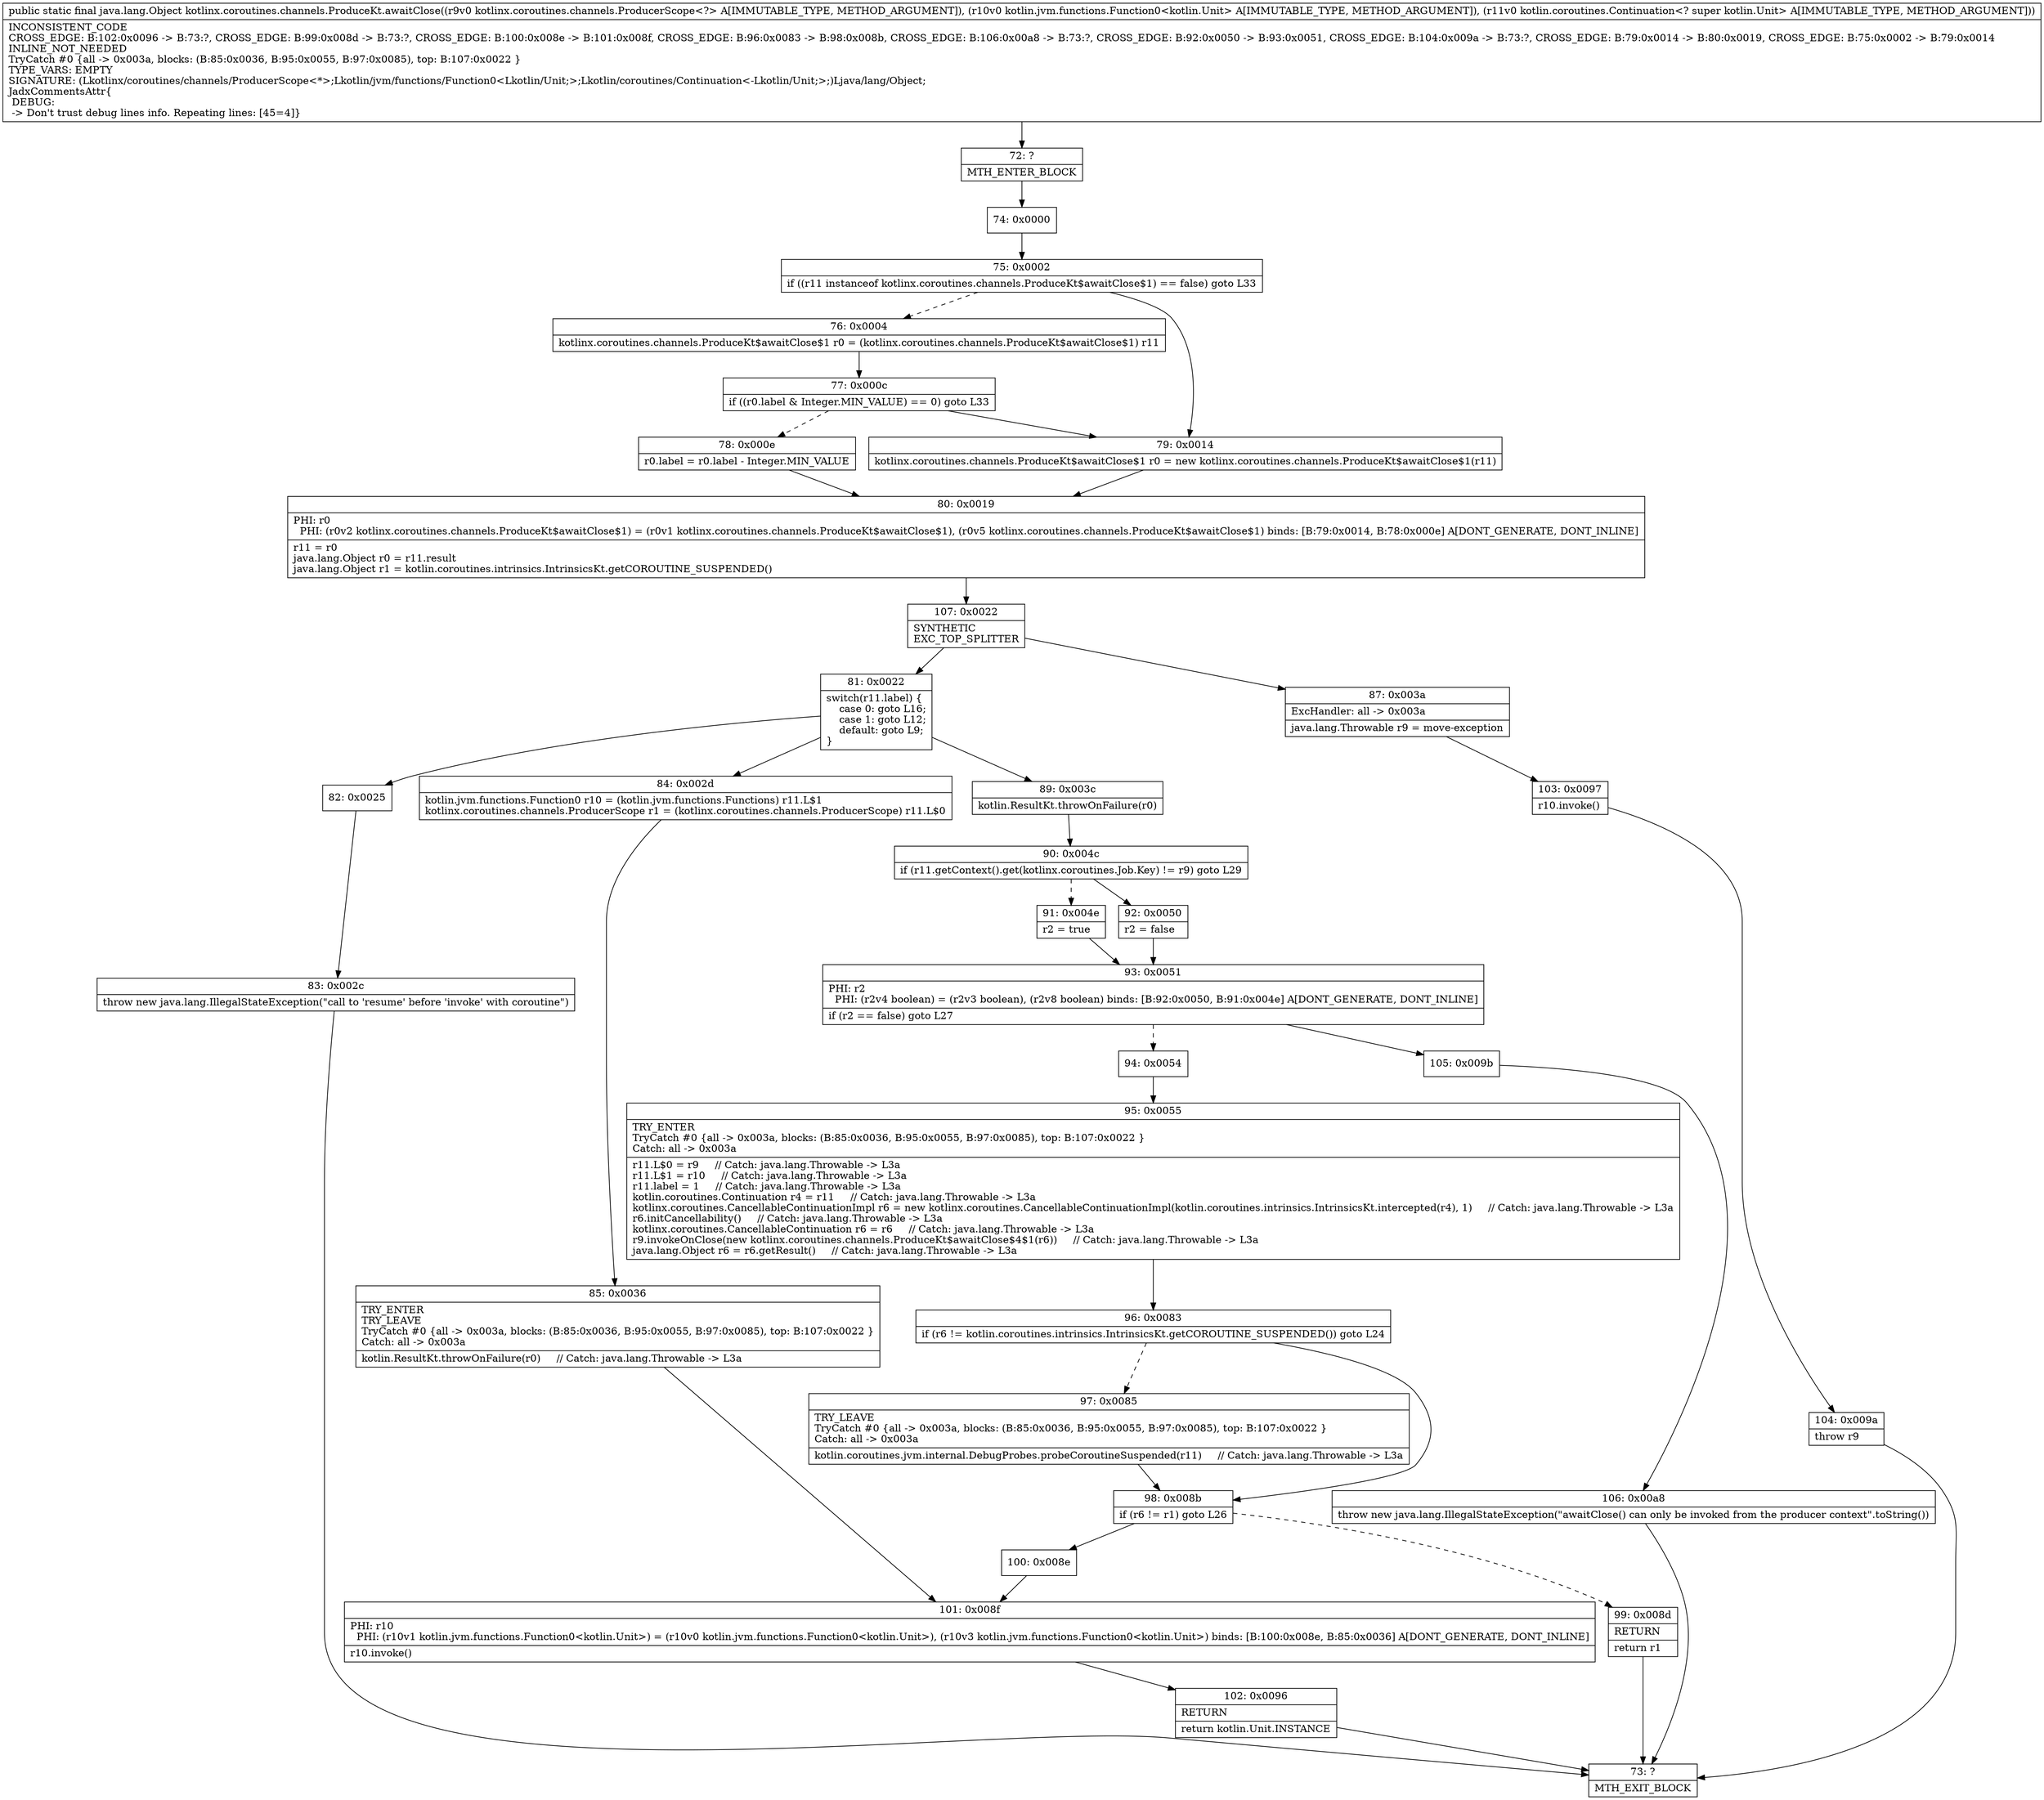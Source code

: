 digraph "CFG forkotlinx.coroutines.channels.ProduceKt.awaitClose(Lkotlinx\/coroutines\/channels\/ProducerScope;Lkotlin\/jvm\/functions\/Function0;Lkotlin\/coroutines\/Continuation;)Ljava\/lang\/Object;" {
Node_72 [shape=record,label="{72\:\ ?|MTH_ENTER_BLOCK\l}"];
Node_74 [shape=record,label="{74\:\ 0x0000}"];
Node_75 [shape=record,label="{75\:\ 0x0002|if ((r11 instanceof kotlinx.coroutines.channels.ProduceKt$awaitClose$1) == false) goto L33\l}"];
Node_76 [shape=record,label="{76\:\ 0x0004|kotlinx.coroutines.channels.ProduceKt$awaitClose$1 r0 = (kotlinx.coroutines.channels.ProduceKt$awaitClose$1) r11\l}"];
Node_77 [shape=record,label="{77\:\ 0x000c|if ((r0.label & Integer.MIN_VALUE) == 0) goto L33\l}"];
Node_78 [shape=record,label="{78\:\ 0x000e|r0.label = r0.label \- Integer.MIN_VALUE\l}"];
Node_80 [shape=record,label="{80\:\ 0x0019|PHI: r0 \l  PHI: (r0v2 kotlinx.coroutines.channels.ProduceKt$awaitClose$1) = (r0v1 kotlinx.coroutines.channels.ProduceKt$awaitClose$1), (r0v5 kotlinx.coroutines.channels.ProduceKt$awaitClose$1) binds: [B:79:0x0014, B:78:0x000e] A[DONT_GENERATE, DONT_INLINE]\l|r11 = r0\ljava.lang.Object r0 = r11.result\ljava.lang.Object r1 = kotlin.coroutines.intrinsics.IntrinsicsKt.getCOROUTINE_SUSPENDED()\l}"];
Node_107 [shape=record,label="{107\:\ 0x0022|SYNTHETIC\lEXC_TOP_SPLITTER\l}"];
Node_81 [shape=record,label="{81\:\ 0x0022|switch(r11.label) \{\l    case 0: goto L16;\l    case 1: goto L12;\l    default: goto L9;\l\}\l}"];
Node_82 [shape=record,label="{82\:\ 0x0025}"];
Node_83 [shape=record,label="{83\:\ 0x002c|throw new java.lang.IllegalStateException(\"call to 'resume' before 'invoke' with coroutine\")\l}"];
Node_73 [shape=record,label="{73\:\ ?|MTH_EXIT_BLOCK\l}"];
Node_84 [shape=record,label="{84\:\ 0x002d|kotlin.jvm.functions.Function0 r10 = (kotlin.jvm.functions.Functions) r11.L$1\lkotlinx.coroutines.channels.ProducerScope r1 = (kotlinx.coroutines.channels.ProducerScope) r11.L$0\l}"];
Node_85 [shape=record,label="{85\:\ 0x0036|TRY_ENTER\lTRY_LEAVE\lTryCatch #0 \{all \-\> 0x003a, blocks: (B:85:0x0036, B:95:0x0055, B:97:0x0085), top: B:107:0x0022 \}\lCatch: all \-\> 0x003a\l|kotlin.ResultKt.throwOnFailure(r0)     \/\/ Catch: java.lang.Throwable \-\> L3a\l}"];
Node_101 [shape=record,label="{101\:\ 0x008f|PHI: r10 \l  PHI: (r10v1 kotlin.jvm.functions.Function0\<kotlin.Unit\>) = (r10v0 kotlin.jvm.functions.Function0\<kotlin.Unit\>), (r10v3 kotlin.jvm.functions.Function0\<kotlin.Unit\>) binds: [B:100:0x008e, B:85:0x0036] A[DONT_GENERATE, DONT_INLINE]\l|r10.invoke()\l}"];
Node_102 [shape=record,label="{102\:\ 0x0096|RETURN\l|return kotlin.Unit.INSTANCE\l}"];
Node_89 [shape=record,label="{89\:\ 0x003c|kotlin.ResultKt.throwOnFailure(r0)\l}"];
Node_90 [shape=record,label="{90\:\ 0x004c|if (r11.getContext().get(kotlinx.coroutines.Job.Key) != r9) goto L29\l}"];
Node_91 [shape=record,label="{91\:\ 0x004e|r2 = true\l}"];
Node_93 [shape=record,label="{93\:\ 0x0051|PHI: r2 \l  PHI: (r2v4 boolean) = (r2v3 boolean), (r2v8 boolean) binds: [B:92:0x0050, B:91:0x004e] A[DONT_GENERATE, DONT_INLINE]\l|if (r2 == false) goto L27\l}"];
Node_94 [shape=record,label="{94\:\ 0x0054}"];
Node_95 [shape=record,label="{95\:\ 0x0055|TRY_ENTER\lTryCatch #0 \{all \-\> 0x003a, blocks: (B:85:0x0036, B:95:0x0055, B:97:0x0085), top: B:107:0x0022 \}\lCatch: all \-\> 0x003a\l|r11.L$0 = r9     \/\/ Catch: java.lang.Throwable \-\> L3a\lr11.L$1 = r10     \/\/ Catch: java.lang.Throwable \-\> L3a\lr11.label = 1     \/\/ Catch: java.lang.Throwable \-\> L3a\lkotlin.coroutines.Continuation r4 = r11     \/\/ Catch: java.lang.Throwable \-\> L3a\lkotlinx.coroutines.CancellableContinuationImpl r6 = new kotlinx.coroutines.CancellableContinuationImpl(kotlin.coroutines.intrinsics.IntrinsicsKt.intercepted(r4), 1)     \/\/ Catch: java.lang.Throwable \-\> L3a\lr6.initCancellability()     \/\/ Catch: java.lang.Throwable \-\> L3a\lkotlinx.coroutines.CancellableContinuation r6 = r6     \/\/ Catch: java.lang.Throwable \-\> L3a\lr9.invokeOnClose(new kotlinx.coroutines.channels.ProduceKt$awaitClose$4$1(r6))     \/\/ Catch: java.lang.Throwable \-\> L3a\ljava.lang.Object r6 = r6.getResult()     \/\/ Catch: java.lang.Throwable \-\> L3a\l}"];
Node_96 [shape=record,label="{96\:\ 0x0083|if (r6 != kotlin.coroutines.intrinsics.IntrinsicsKt.getCOROUTINE_SUSPENDED()) goto L24\l}"];
Node_97 [shape=record,label="{97\:\ 0x0085|TRY_LEAVE\lTryCatch #0 \{all \-\> 0x003a, blocks: (B:85:0x0036, B:95:0x0055, B:97:0x0085), top: B:107:0x0022 \}\lCatch: all \-\> 0x003a\l|kotlin.coroutines.jvm.internal.DebugProbes.probeCoroutineSuspended(r11)     \/\/ Catch: java.lang.Throwable \-\> L3a\l}"];
Node_98 [shape=record,label="{98\:\ 0x008b|if (r6 != r1) goto L26\l}"];
Node_99 [shape=record,label="{99\:\ 0x008d|RETURN\l|return r1\l}"];
Node_100 [shape=record,label="{100\:\ 0x008e}"];
Node_105 [shape=record,label="{105\:\ 0x009b}"];
Node_106 [shape=record,label="{106\:\ 0x00a8|throw new java.lang.IllegalStateException(\"awaitClose() can only be invoked from the producer context\".toString())\l}"];
Node_92 [shape=record,label="{92\:\ 0x0050|r2 = false\l}"];
Node_87 [shape=record,label="{87\:\ 0x003a|ExcHandler: all \-\> 0x003a\l|java.lang.Throwable r9 = move\-exception\l}"];
Node_103 [shape=record,label="{103\:\ 0x0097|r10.invoke()\l}"];
Node_104 [shape=record,label="{104\:\ 0x009a|throw r9\l}"];
Node_79 [shape=record,label="{79\:\ 0x0014|kotlinx.coroutines.channels.ProduceKt$awaitClose$1 r0 = new kotlinx.coroutines.channels.ProduceKt$awaitClose$1(r11)\l}"];
MethodNode[shape=record,label="{public static final java.lang.Object kotlinx.coroutines.channels.ProduceKt.awaitClose((r9v0 kotlinx.coroutines.channels.ProducerScope\<?\> A[IMMUTABLE_TYPE, METHOD_ARGUMENT]), (r10v0 kotlin.jvm.functions.Function0\<kotlin.Unit\> A[IMMUTABLE_TYPE, METHOD_ARGUMENT]), (r11v0 kotlin.coroutines.Continuation\<? super kotlin.Unit\> A[IMMUTABLE_TYPE, METHOD_ARGUMENT]))  | INCONSISTENT_CODE\lCROSS_EDGE: B:102:0x0096 \-\> B:73:?, CROSS_EDGE: B:99:0x008d \-\> B:73:?, CROSS_EDGE: B:100:0x008e \-\> B:101:0x008f, CROSS_EDGE: B:96:0x0083 \-\> B:98:0x008b, CROSS_EDGE: B:106:0x00a8 \-\> B:73:?, CROSS_EDGE: B:92:0x0050 \-\> B:93:0x0051, CROSS_EDGE: B:104:0x009a \-\> B:73:?, CROSS_EDGE: B:79:0x0014 \-\> B:80:0x0019, CROSS_EDGE: B:75:0x0002 \-\> B:79:0x0014\lINLINE_NOT_NEEDED\lTryCatch #0 \{all \-\> 0x003a, blocks: (B:85:0x0036, B:95:0x0055, B:97:0x0085), top: B:107:0x0022 \}\lTYPE_VARS: EMPTY\lSIGNATURE: (Lkotlinx\/coroutines\/channels\/ProducerScope\<*\>;Lkotlin\/jvm\/functions\/Function0\<Lkotlin\/Unit;\>;Lkotlin\/coroutines\/Continuation\<\-Lkotlin\/Unit;\>;)Ljava\/lang\/Object;\lJadxCommentsAttr\{\l DEBUG: \l \-\> Don't trust debug lines info. Repeating lines: [45=4]\}\l}"];
MethodNode -> Node_72;Node_72 -> Node_74;
Node_74 -> Node_75;
Node_75 -> Node_76[style=dashed];
Node_75 -> Node_79;
Node_76 -> Node_77;
Node_77 -> Node_78[style=dashed];
Node_77 -> Node_79;
Node_78 -> Node_80;
Node_80 -> Node_107;
Node_107 -> Node_81;
Node_107 -> Node_87;
Node_81 -> Node_82;
Node_81 -> Node_84;
Node_81 -> Node_89;
Node_82 -> Node_83;
Node_83 -> Node_73;
Node_84 -> Node_85;
Node_85 -> Node_101;
Node_101 -> Node_102;
Node_102 -> Node_73;
Node_89 -> Node_90;
Node_90 -> Node_91[style=dashed];
Node_90 -> Node_92;
Node_91 -> Node_93;
Node_93 -> Node_94[style=dashed];
Node_93 -> Node_105;
Node_94 -> Node_95;
Node_95 -> Node_96;
Node_96 -> Node_97[style=dashed];
Node_96 -> Node_98;
Node_97 -> Node_98;
Node_98 -> Node_99[style=dashed];
Node_98 -> Node_100;
Node_99 -> Node_73;
Node_100 -> Node_101;
Node_105 -> Node_106;
Node_106 -> Node_73;
Node_92 -> Node_93;
Node_87 -> Node_103;
Node_103 -> Node_104;
Node_104 -> Node_73;
Node_79 -> Node_80;
}

